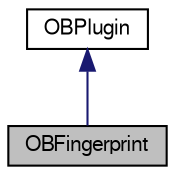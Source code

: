 digraph G
{
  edge [fontname="FreeSans",fontsize="10",labelfontname="FreeSans",labelfontsize="10"];
  node [fontname="FreeSans",fontsize="10",shape=record];
  Node1 [label="OBFingerprint",height=0.2,width=0.4,color="black", fillcolor="grey75", style="filled" fontcolor="black"];
  Node2 -> Node1 [dir=back,color="midnightblue",fontsize="10",style="solid",fontname="FreeSans"];
  Node2 [label="OBPlugin",height=0.2,width=0.4,color="black", fillcolor="white", style="filled",URL="$classOpenBabel_1_1OBPlugin.shtml",tooltip="Base class for all types of dynamic classes discovered at runtime."];
}
